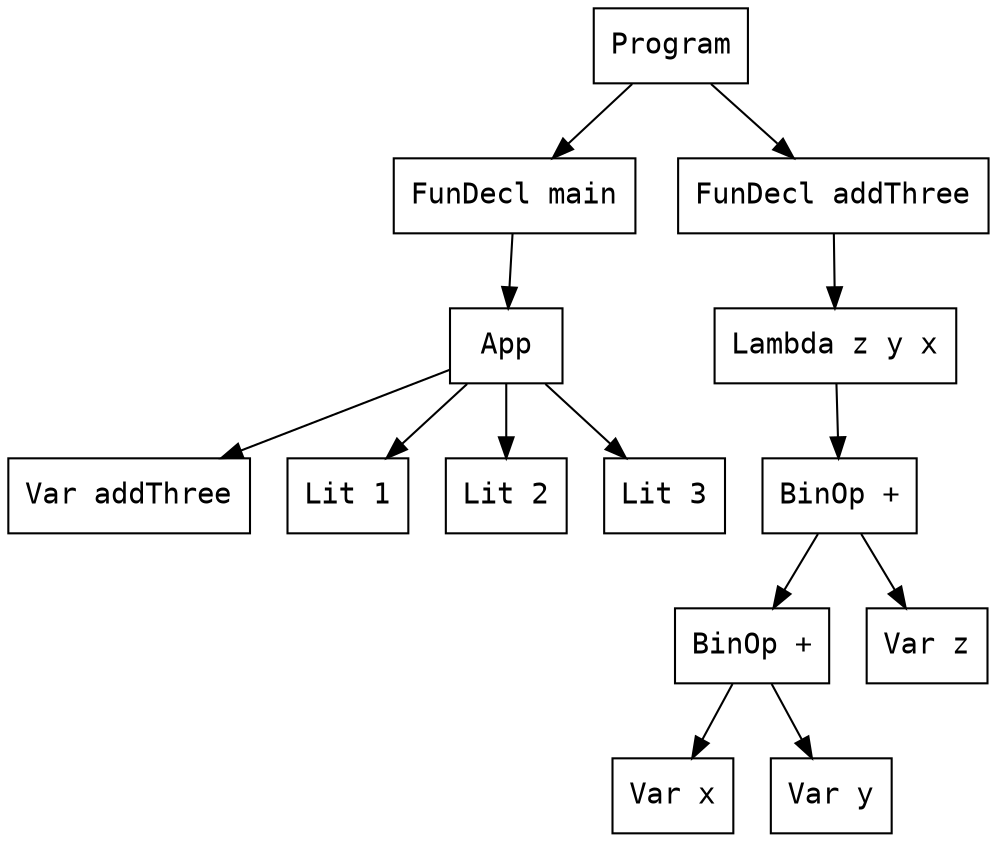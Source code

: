 digraph AST {
  rankdir=TB;
  node [shape=box,fontname="monospace"];
  0 [shape=box,label="Program"];
  1 [shape=box,label="FunDecl main"];
  2 [shape=box,label="App"];
  3 [shape=box,label="Var addThree"];
  2 -> 3;
  4 [shape=box,label="Lit 1"];
  2 -> 4;
  5 [shape=box,label="Lit 2"];
  2 -> 5;
  6 [shape=box,label="Lit 3"];
  2 -> 6;
  1 -> 2;
  0 -> 1;
  7 [shape=box,label="FunDecl addThree"];
  8 [shape=box,label="Lambda z y x"];
  9 [shape=box,label="BinOp +"];
  10 [shape=box,label="BinOp +"];
  11 [shape=box,label="Var x"];
  10 -> 11;
  12 [shape=box,label="Var y"];
  10 -> 12;
  9 -> 10;
  13 [shape=box,label="Var z"];
  9 -> 13;
  8 -> 9;
  7 -> 8;
  0 -> 7;
}
